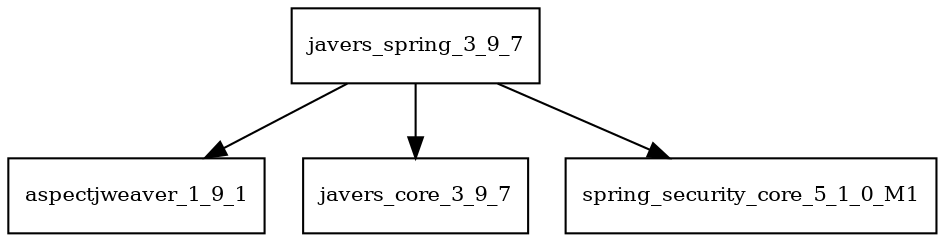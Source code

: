 digraph javers_spring_3_9_7_dependencies {
  node [shape = box, fontsize=10.0];
  javers_spring_3_9_7 -> aspectjweaver_1_9_1;
  javers_spring_3_9_7 -> javers_core_3_9_7;
  javers_spring_3_9_7 -> spring_security_core_5_1_0_M1;
}
